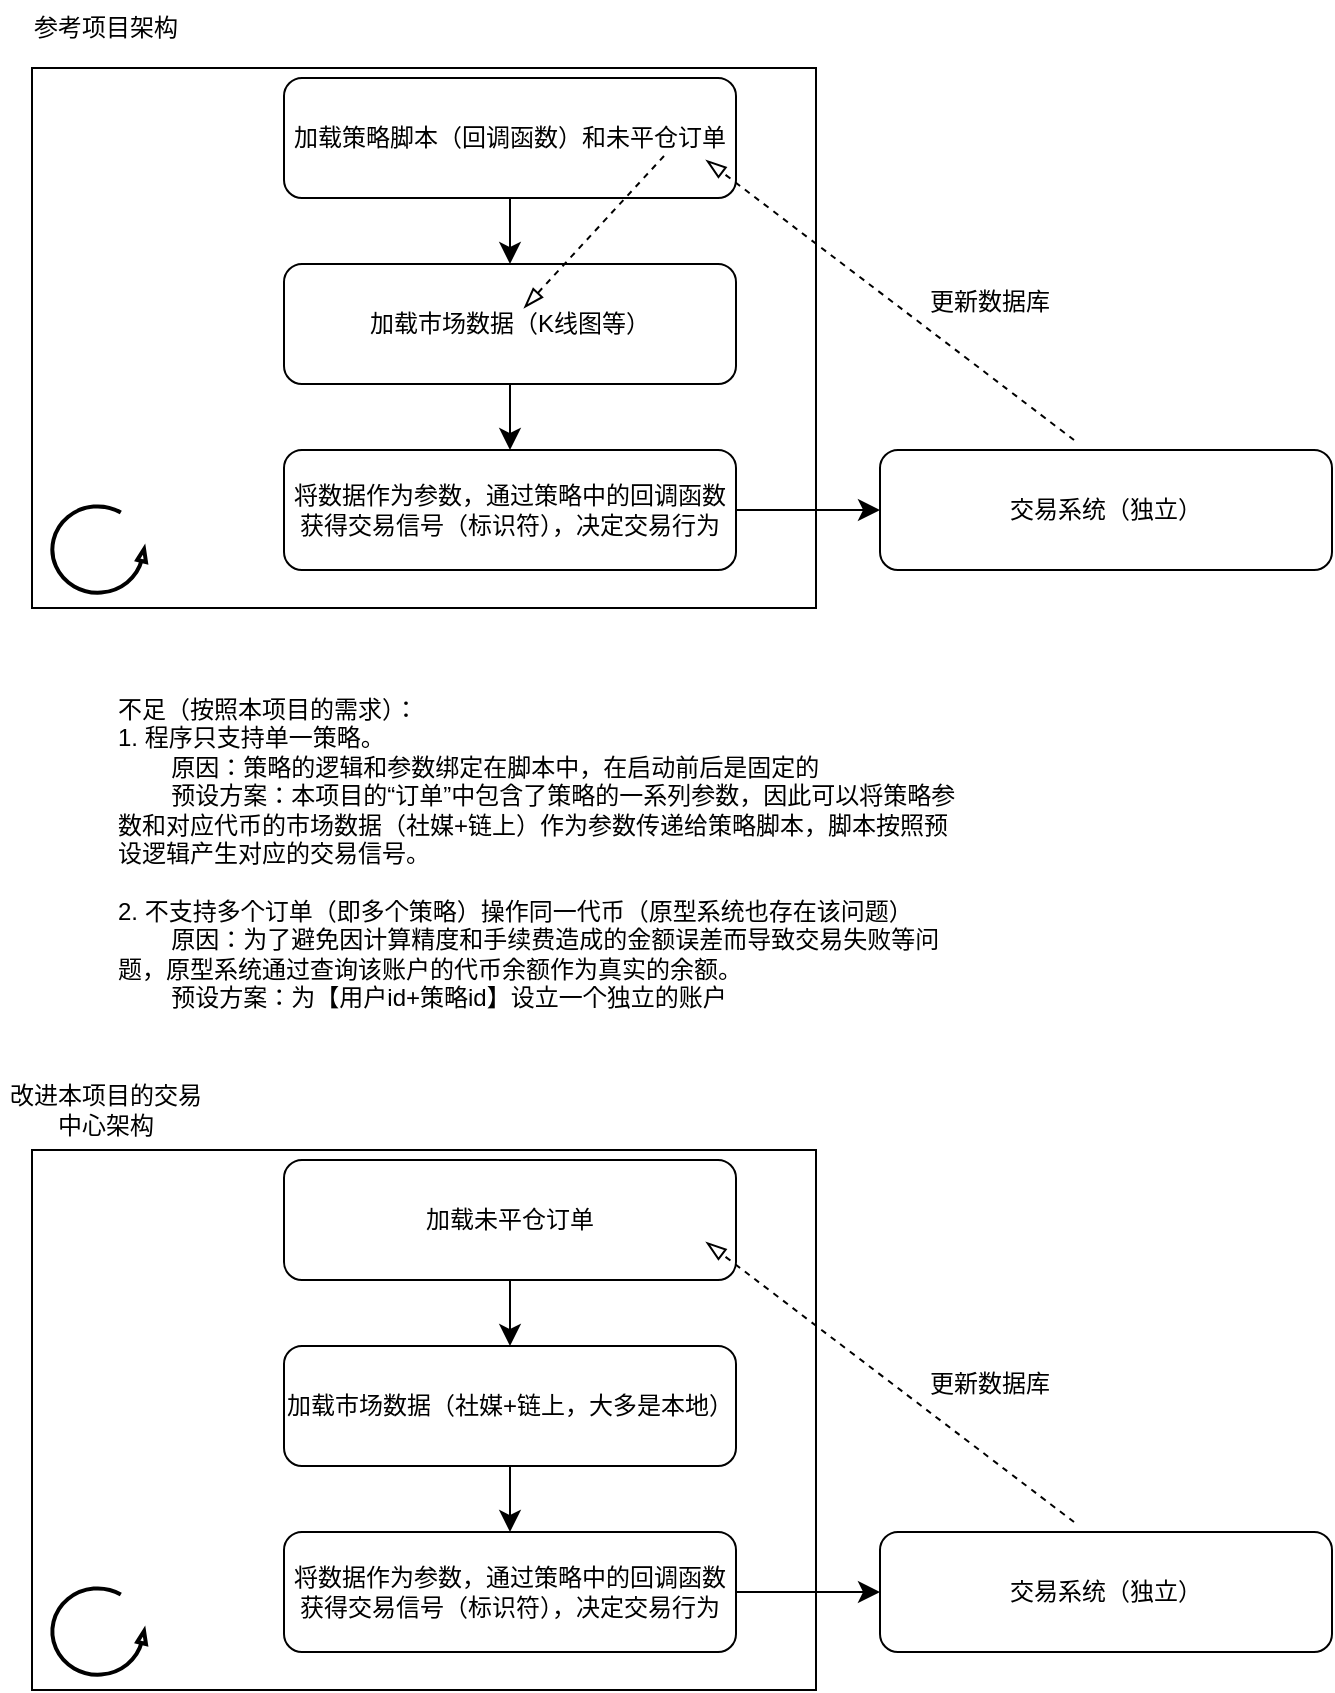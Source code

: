 <mxfile version="27.0.6">
  <diagram name="第 1 页" id="4Tlkrzrl2eSxHGA9nsDM">
    <mxGraphModel dx="1688" dy="952" grid="0" gridSize="10" guides="1" tooltips="1" connect="1" arrows="1" fold="1" page="0" pageScale="1" pageWidth="827" pageHeight="1169" math="0" shadow="0">
      <root>
        <mxCell id="0" />
        <mxCell id="1" parent="0" />
        <mxCell id="j48AXpBPXFqkCsc0e9pB-11" value="" style="rounded=0;whiteSpace=wrap;html=1;fillColor=none;" vertex="1" parent="1">
          <mxGeometry x="-412" y="-190" width="392" height="270" as="geometry" />
        </mxCell>
        <mxCell id="j48AXpBPXFqkCsc0e9pB-1" value="参考项目架构" style="text;html=1;align=center;verticalAlign=middle;whiteSpace=wrap;rounded=0;" vertex="1" parent="1">
          <mxGeometry x="-428" y="-224" width="106" height="28" as="geometry" />
        </mxCell>
        <mxCell id="j48AXpBPXFqkCsc0e9pB-6" style="edgeStyle=none;curved=1;rounded=0;orthogonalLoop=1;jettySize=auto;html=1;exitX=0.5;exitY=1;exitDx=0;exitDy=0;fontSize=12;startSize=8;endSize=8;" edge="1" parent="1" source="j48AXpBPXFqkCsc0e9pB-3" target="j48AXpBPXFqkCsc0e9pB-4">
          <mxGeometry relative="1" as="geometry" />
        </mxCell>
        <mxCell id="j48AXpBPXFqkCsc0e9pB-3" value="加载策略脚本（回调函数）和未平仓订单" style="rounded=1;whiteSpace=wrap;html=1;" vertex="1" parent="1">
          <mxGeometry x="-286" y="-185" width="226" height="60" as="geometry" />
        </mxCell>
        <mxCell id="j48AXpBPXFqkCsc0e9pB-8" style="edgeStyle=none;curved=1;rounded=0;orthogonalLoop=1;jettySize=auto;html=1;exitX=0.5;exitY=1;exitDx=0;exitDy=0;entryX=0.5;entryY=0;entryDx=0;entryDy=0;fontSize=12;startSize=8;endSize=8;" edge="1" parent="1" source="j48AXpBPXFqkCsc0e9pB-4" target="j48AXpBPXFqkCsc0e9pB-7">
          <mxGeometry relative="1" as="geometry" />
        </mxCell>
        <mxCell id="j48AXpBPXFqkCsc0e9pB-4" value="加载市场数据（K线图等）" style="rounded=1;whiteSpace=wrap;html=1;" vertex="1" parent="1">
          <mxGeometry x="-286" y="-92" width="226" height="60" as="geometry" />
        </mxCell>
        <mxCell id="j48AXpBPXFqkCsc0e9pB-5" value="" style="endArrow=blockThin;html=1;rounded=0;fontSize=12;startSize=8;endSize=8;curved=1;dashed=1;endFill=0;" edge="1" parent="1">
          <mxGeometry width="50" height="50" relative="1" as="geometry">
            <mxPoint x="-96" y="-146" as="sourcePoint" />
            <mxPoint x="-166" y="-70" as="targetPoint" />
          </mxGeometry>
        </mxCell>
        <mxCell id="j48AXpBPXFqkCsc0e9pB-14" style="edgeStyle=none;curved=1;rounded=0;orthogonalLoop=1;jettySize=auto;html=1;exitX=1;exitY=0.5;exitDx=0;exitDy=0;entryX=0;entryY=0.5;entryDx=0;entryDy=0;fontSize=12;startSize=8;endSize=8;" edge="1" parent="1" source="j48AXpBPXFqkCsc0e9pB-7" target="j48AXpBPXFqkCsc0e9pB-13">
          <mxGeometry relative="1" as="geometry" />
        </mxCell>
        <mxCell id="j48AXpBPXFqkCsc0e9pB-7" value="将数据作为参数，通过策略中的回调函数获得交易信号（标识符），决定交易行为" style="rounded=1;whiteSpace=wrap;html=1;" vertex="1" parent="1">
          <mxGeometry x="-286" y="1" width="226" height="60" as="geometry" />
        </mxCell>
        <mxCell id="j48AXpBPXFqkCsc0e9pB-10" value="" style="verticalLabelPosition=bottom;html=1;verticalAlign=top;strokeWidth=2;shape=mxgraph.lean_mapping.physical_pull;pointerEvents=1;" vertex="1" parent="1">
          <mxGeometry x="-402" y="29" width="47" height="43.5" as="geometry" />
        </mxCell>
        <mxCell id="j48AXpBPXFqkCsc0e9pB-12" value="不足（按照本项目的需求）：&lt;div&gt;1. 程序只支持单一策略。&lt;/div&gt;&lt;div&gt;&lt;span style=&quot;white-space: pre;&quot;&gt;&#x9;&lt;/span&gt;原因：策略的逻辑和参数绑定在脚本中，在启动前后是固定的&lt;br&gt;&lt;/div&gt;&lt;div&gt;&lt;span style=&quot;white-space: pre;&quot;&gt;&#x9;&lt;/span&gt;预设方案：本项目的“订单”中包含了策略的一系列参数，因此可以将策略参数和对应代币的市场数据（社媒+链上）作为参数传递给策略脚本，脚本按照预设逻辑产生对应的交易信号。&lt;br&gt;&lt;/div&gt;&lt;div&gt;&lt;br&gt;&lt;/div&gt;&lt;div&gt;2. 不支持多个订单（即多个策略）操作同一代币（原型系统也存在该问题）&lt;/div&gt;&lt;div&gt;&lt;span style=&quot;white-space: pre;&quot;&gt;&#x9;&lt;/span&gt;原因：为了避免因计算精度和手续费造成的金额误差而导致交易失败等问题，原型系统通过查询该账户的代币余额作为真实的余额。&lt;br&gt;&lt;/div&gt;&lt;div&gt;&lt;span style=&quot;white-space: pre;&quot;&gt;&#x9;&lt;/span&gt;预设方案：为【用户id+策略id】设立一个独立的账户&lt;br&gt;&lt;/div&gt;" style="text;html=1;align=left;verticalAlign=top;whiteSpace=wrap;rounded=0;" vertex="1" parent="1">
          <mxGeometry x="-371" y="117" width="428" height="185" as="geometry" />
        </mxCell>
        <mxCell id="j48AXpBPXFqkCsc0e9pB-13" value="交易系统（独立）" style="rounded=1;whiteSpace=wrap;html=1;" vertex="1" parent="1">
          <mxGeometry x="12" y="1" width="226" height="60" as="geometry" />
        </mxCell>
        <mxCell id="j48AXpBPXFqkCsc0e9pB-15" value="" style="endArrow=blockThin;html=1;rounded=0;fontSize=12;startSize=8;endSize=8;curved=1;dashed=1;endFill=0;" edge="1" parent="1">
          <mxGeometry width="50" height="50" relative="1" as="geometry">
            <mxPoint x="109" y="-4" as="sourcePoint" />
            <mxPoint x="-75" y="-144" as="targetPoint" />
          </mxGeometry>
        </mxCell>
        <mxCell id="j48AXpBPXFqkCsc0e9pB-18" value="&lt;div&gt;更新数据库&lt;/div&gt;" style="text;html=1;align=left;verticalAlign=middle;whiteSpace=wrap;rounded=0;" vertex="1" parent="1">
          <mxGeometry x="35" y="-88" width="83" height="29" as="geometry" />
        </mxCell>
        <mxCell id="j48AXpBPXFqkCsc0e9pB-19" value="" style="rounded=0;whiteSpace=wrap;html=1;fillColor=none;" vertex="1" parent="1">
          <mxGeometry x="-412" y="351" width="392" height="270" as="geometry" />
        </mxCell>
        <mxCell id="j48AXpBPXFqkCsc0e9pB-20" value="改进本项目的交易中心架构" style="text;html=1;align=center;verticalAlign=middle;whiteSpace=wrap;rounded=0;" vertex="1" parent="1">
          <mxGeometry x="-428" y="317" width="106" height="28" as="geometry" />
        </mxCell>
        <mxCell id="j48AXpBPXFqkCsc0e9pB-21" style="edgeStyle=none;curved=1;rounded=0;orthogonalLoop=1;jettySize=auto;html=1;exitX=0.5;exitY=1;exitDx=0;exitDy=0;fontSize=12;startSize=8;endSize=8;" edge="1" parent="1" source="j48AXpBPXFqkCsc0e9pB-22" target="j48AXpBPXFqkCsc0e9pB-24">
          <mxGeometry relative="1" as="geometry" />
        </mxCell>
        <mxCell id="j48AXpBPXFqkCsc0e9pB-22" value="加载未平仓订单" style="rounded=1;whiteSpace=wrap;html=1;" vertex="1" parent="1">
          <mxGeometry x="-286" y="356" width="226" height="60" as="geometry" />
        </mxCell>
        <mxCell id="j48AXpBPXFqkCsc0e9pB-23" style="edgeStyle=none;curved=1;rounded=0;orthogonalLoop=1;jettySize=auto;html=1;exitX=0.5;exitY=1;exitDx=0;exitDy=0;entryX=0.5;entryY=0;entryDx=0;entryDy=0;fontSize=12;startSize=8;endSize=8;" edge="1" parent="1" source="j48AXpBPXFqkCsc0e9pB-24" target="j48AXpBPXFqkCsc0e9pB-27">
          <mxGeometry relative="1" as="geometry" />
        </mxCell>
        <mxCell id="j48AXpBPXFqkCsc0e9pB-24" value="加载市场数据（社媒+链上，大多是本地）" style="rounded=1;whiteSpace=wrap;html=1;" vertex="1" parent="1">
          <mxGeometry x="-286" y="449" width="226" height="60" as="geometry" />
        </mxCell>
        <mxCell id="j48AXpBPXFqkCsc0e9pB-26" style="edgeStyle=none;curved=1;rounded=0;orthogonalLoop=1;jettySize=auto;html=1;exitX=1;exitY=0.5;exitDx=0;exitDy=0;entryX=0;entryY=0.5;entryDx=0;entryDy=0;fontSize=12;startSize=8;endSize=8;" edge="1" parent="1" source="j48AXpBPXFqkCsc0e9pB-27" target="j48AXpBPXFqkCsc0e9pB-29">
          <mxGeometry relative="1" as="geometry" />
        </mxCell>
        <mxCell id="j48AXpBPXFqkCsc0e9pB-27" value="将数据作为参数，通过策略中的回调函数获得交易信号（标识符），决定交易行为" style="rounded=1;whiteSpace=wrap;html=1;" vertex="1" parent="1">
          <mxGeometry x="-286" y="542" width="226" height="60" as="geometry" />
        </mxCell>
        <mxCell id="j48AXpBPXFqkCsc0e9pB-28" value="" style="verticalLabelPosition=bottom;html=1;verticalAlign=top;strokeWidth=2;shape=mxgraph.lean_mapping.physical_pull;pointerEvents=1;" vertex="1" parent="1">
          <mxGeometry x="-402" y="570" width="47" height="43.5" as="geometry" />
        </mxCell>
        <mxCell id="j48AXpBPXFqkCsc0e9pB-29" value="交易系统（独立）" style="rounded=1;whiteSpace=wrap;html=1;" vertex="1" parent="1">
          <mxGeometry x="12" y="542" width="226" height="60" as="geometry" />
        </mxCell>
        <mxCell id="j48AXpBPXFqkCsc0e9pB-30" value="" style="endArrow=blockThin;html=1;rounded=0;fontSize=12;startSize=8;endSize=8;curved=1;dashed=1;endFill=0;" edge="1" parent="1">
          <mxGeometry width="50" height="50" relative="1" as="geometry">
            <mxPoint x="109" y="537" as="sourcePoint" />
            <mxPoint x="-75" y="397" as="targetPoint" />
          </mxGeometry>
        </mxCell>
        <mxCell id="j48AXpBPXFqkCsc0e9pB-31" value="&lt;div&gt;更新数据库&lt;/div&gt;" style="text;html=1;align=left;verticalAlign=middle;whiteSpace=wrap;rounded=0;" vertex="1" parent="1">
          <mxGeometry x="35" y="453" width="83" height="29" as="geometry" />
        </mxCell>
      </root>
    </mxGraphModel>
  </diagram>
</mxfile>

